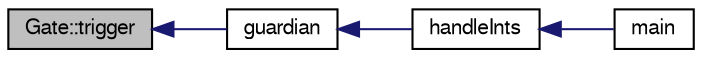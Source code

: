 digraph "Gate::trigger"
{
  bgcolor="transparent";
  edge [fontname="FreeSans",fontsize="10",labelfontname="FreeSans",labelfontsize="10"];
  node [fontname="FreeSans",fontsize="10",shape=record];
  rankdir="LR";
  Node1 [label="Gate::trigger",height=0.2,width=0.4,color="black", fillcolor="grey75", style="filled" fontcolor="black"];
  Node1 -> Node2 [dir="back",color="midnightblue",fontsize="10",style="solid",fontname="FreeSans"];
  Node2 [label="guardian",height=0.2,width=0.4,color="black",URL="$boot_8cc.html#a9017cbb15c79b718e82c9ed18a58ed60",tooltip="Entry point for interrupts."];
  Node2 -> Node3 [dir="back",color="midnightblue",fontsize="10",style="solid",fontname="FreeSans"];
  Node3 [label="handleInts",height=0.2,width=0.4,color="black",URL="$boot_8cc.html#a00c7ff42826be9ac4c82e3a35f5863c4"];
  Node3 -> Node4 [dir="back",color="midnightblue",fontsize="10",style="solid",fontname="FreeSans"];
  Node4 [label="main",height=0.2,width=0.4,color="black",URL="$boot_8cc.html#ae66f6b31b5ad750f1fe042a706a4e3d4"];
}
